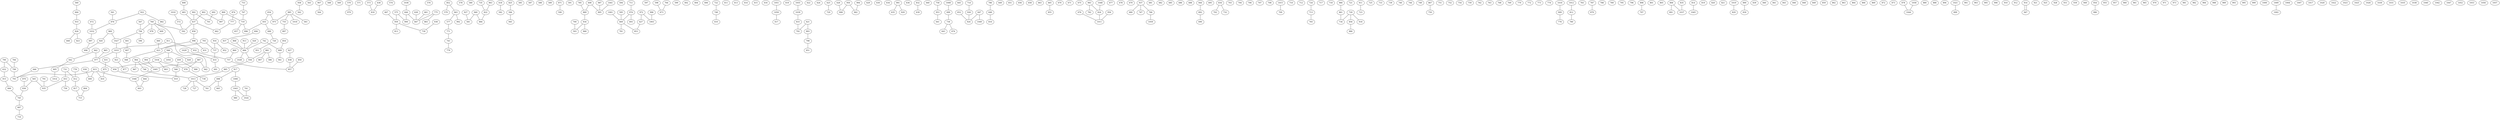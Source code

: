 graph {
    560 [weight=0,]
    561 []
    562 []
    563 []
    564 []
    565 []
    566 []
    567 []
    568 []
    569 []
    570 []
    571 []
    572 []
    573 []
    574 []
    575 []
    576 []
    577 []
    578 []
    579 []
    580 []
    581 []
    582 []
    583 []
    584 []
    585 []
    586 []
    587 []
    588 []
    589 []
    590 []
    591 []
    592 []
    593 []
    594 []
    595 []
    596 []
    597 []
    598 []
    599 []
    600 []
    601 []
    602 []
    603 []
    604 []
    605 []
    606 []
    607 []
    608 []
    609 []
    610 []
    611 []
    612 []
    613 []
    614 []
    615 []
    616 []
    617 []
    618 []
    619 []
    620 []
    621 []
    622 []
    623 []
    624 []
    625 []
    626 []
    627 []
    628 []
    629 []
    630 []
    631 []
    632 []
    633 []
    634 []
    635 []
    636 []
    637 []
    638 []
    639 []
    640 []
    641 []
    642 []
    643 []
    644 []
    645 []
    646 []
    647 []
    648 []
    649 []
    650 []
    651 []
    652 []
    653 []
    654 []
    655 []
    656 []
    657 []
    658 []
    659 []
    660 []
    661 []
    662 []
    663 []
    664 [weight=25,]
    665 []
    666 []
    667 []
    668 [weight=95,]
    669 []
    670 []
    671 []
    672 []
    673 []
    674 []
    675 []
    676 []
    677 []
    678 []
    679 []
    680 []
    681 []
    682 []
    683 []
    684 []
    685 []
    686 []
    687 []
    688 []
    689 []
    690 []
    691 []
    692 []
    693 []
    694 []
    695 []
    696 []
    697 []
    698 []
    699 []
    700 []
    701 []
    702 []
    703 []
    704 []
    705 []
    706 []
    707 []
    708 []
    709 []
    710 []
    711 []
    712 []
    713 []
    714 []
    715 []
    716 []
    717 []
    718 []
    719 []
    720 []
    721 []
    722 []
    723 []
    724 []
    725 []
    726 []
    727 []
    728 []
    729 []
    730 []
    731 []
    732 []
    733 []
    734 []
    735 []
    736 []
    737 []
    738 []
    739 []
    740 []
    741 []
    742 []
    743 []
    744 []
    745 []
    746 []
    747 []
    748 []
    749 []
    750 []
    751 []
    752 []
    753 []
    754 []
    755 []
    756 []
    757 []
    758 []
    759 []
    760 []
    761 []
    762 []
    763 []
    764 []
    765 []
    766 []
    767 []
    768 []
    769 []
    770 []
    771 []
    772 []
    773 []
    774 []
    775 []
    776 []
    777 []
    778 []
    779 []
    780 []
    781 []
    782 []
    783 []
    784 []
    785 []
    786 []
    787 []
    788 []
    789 []
    790 []
    791 []
    792 []
    793 []
    794 []
    795 []
    796 []
    797 []
    798 []
    799 []
    800 []
    801 []
    802 []
    803 []
    804 []
    805 []
    806 []
    807 []
    808 []
    809 []
    810 []
    811 []
    812 []
    813 []
    814 []
    815 []
    816 []
    817 []
    818 []
    819 []
    820 []
    821 []
    822 []
    823 [weight=97,]
    824 []
    825 []
    826 [weight=66,]
    827 []
    828 []
    829 []
    830 []
    831 []
    832 []
    833 []
    834 []
    835 []
    836 []
    837 []
    838 []
    839 []
    840 []
    841 []
    842 []
    843 []
    844 []
    845 []
    846 []
    847 []
    848 []
    849 []
    850 []
    851 []
    852 []
    853 []
    854 []
    855 []
    856 []
    857 []
    858 []
    859 []
    860 []
    861 []
    862 []
    863 []
    864 []
    865 []
    866 []
    867 []
    868 []
    869 []
    870 []
    871 []
    872 []
    873 []
    874 []
    875 []
    876 []
    877 []
    878 []
    879 []
    880 []
    881 []
    882 []
    883 []
    884 []
    885 []
    886 []
    887 []
    888 []
    889 []
    890 []
    891 []
    892 []
    893 []
    894 []
    895 []
    896 []
    897 []
    898 []
    899 []
    900 []
    901 []
    902 []
    903 []
    904 []
    905 []
    906 []
    907 []
    908 []
    909 []
    910 []
    911 []
    912 []
    913 []
    914 []
    915 []
    916 []
    917 []
    918 []
    919 []
    920 []
    921 []
    922 []
    923 []
    924 []
    925 []
    926 []
    927 []
    928 []
    929 []
    930 []
    931 []
    932 []
    933 [weight=60,]
    934 []
    935 []
    936 []
    937 []
    938 []
    939 []
    940 []
    941 []
    942 []
    943 []
    944 []
    945 []
    946 []
    947 []
    948 []
    949 []
    950 []
    951 []
    952 []
    953 []
    954 []
    955 []
    956 []
    957 []
    958 []
    959 []
    960 []
    961 []
    962 []
    963 []
    964 []
    965 []
    966 []
    967 []
    968 []
    969 []
    970 []
    971 []
    972 []
    973 []
    974 []
    975 []
    976 []
    977 []
    978 []
    979 []
    980 []
    981 []
    982 []
    983 []
    984 []
    985 []
    986 []
    987 []
    988 []
    989 []
    990 []
    991 []
    992 []
    993 []
    994 []
    995 []
    996 []
    997 []
    998 []
    999 []
    1000 []
    1001 []
    1002 []
    1003 []
    1004 []
    1005 []
    1006 []
    1007 []
    1008 []
    1009 []
    1010 []
    1011 []
    1012 []
    1013 []
    1014 []
    1015 []
    1016 []
    1017 []
    1018 []
    1019 []
    1020 []
    1021 []
    1022 []
    1023 []
    1024 []
    1025 []
    1026 []
    1027 []
    1028 []
    1029 []
    1030 []
    1031 []
    1032 []
    1033 []
    1034 []
    1035 []
    1036 []
    1037 []
    1038 []
    1039 []
    1040 []
    1041 []
    1042 []
    1043 []
    1044 []
    1045 []
    1046 []
    1047 []
    1048 []
    1049 []
    1050 []
    1051 []
    1052 []
    1053 []
    1054 []
    1055 []
    1056 []
    1057 []
    1058 []
    1059 []
    676 -- 1011
    806 -- 1037
    836 -- 745
    889 -- 934
    736 -- 674
    991 -- 635
    665 -- 855
    647 -- 1049
    887 -- 1005
    648 -- 816
    777 -- 662
    735 -- 822
    722 -- 748
    881 -- 807
    815 -- 793
    1055 -- 1039
    850 -- 857
    726 -- 951
    972 -- 1003
    950 -- 962
    720 -- 918
    743 -- 779
    1019 -- 829
    959 -- 730
    705 -- 623
    644 -- 847
    969 -- 920
    632 -- 915
    937 -- 766
    575 -- 900
    760 -- 592
    692 -- 701
    638 -- 818
    1013 -- 728
    914 -- 947
    654 -- 975
    953 -- 641
    799 -- 793
    566 -- 919
    868 -- 684
    758 -- 953
    983 -- 782
    825 -- 584
    833 -- 792
    764 -- 673
    890 -- 830
    1036 -- 644
    867 -- 750
    940 -- 581
    1010 -- 572
    974 -- 669
    713 -- 765
    766 -- 1059
    637 -- 592
    753 -- 767
    937 -- 680
    1012 -- 812
    669 -- 781
    637 -- 662
    940 -- 884
    598 -- 673
    736 -- 643
    1033 -- 923
    748 -- 610
    565 -- 935
    785 -- 889
    920 -- 696
    898 -- 797
    893 -- 798
    607 -- 948
    856 -- 886
    1058 -- 1044
    1034 -- 803
    1051 -- 1050
    745 -- 687
    956 -- 1011
    775 -- 847
    637 -- 858
    966 -- 861
    608 -- 895
    1027 -- 1033
    914 -- 947
    874 -- 777
    817 -- 715
    1048 -- 824
    627 -- 853
    787 -- 879
    878 -- 1044
    618 -- 582
    826 -- 823
    926 -- 924
    943 -- 577
    650 -- 919
    667 -- 959
    1046 -- 603
    800 -- 997
    595 -- 669
    958 -- 562
    932 -- 757
    811 -- 1033
    985 -- 975
    811 -- 932
    755 -- 897
    1013 -- 761
    760 -- 609
    669 -- 853
    858 -- 998
    620 -- 684
    902 -- 701
    802 -- 997
    937 -- 747
    842 -- 642
    699 -- 736
    812 -- 780
    865 -- 977
    601 -- 607
    786 -- 648
    974 -- 693
    927 -- 581
    831 -- 875
    767 -- 719
    698 -- 761
    950 -- 908
    985 -- 583
    842 -- 977
    824 -- 1011
    998 -- 623
    1013 -- 727
    1015 -- 709
    822 -- 884
    1032 -- 697
    809 -- 941
    998 -- 631
    1050 -- 617
    976 -- 738
    944 -- 892
    567 -- 794
    954 -- 986
    904 -- 1005
    838 -- 857
    642 -- 605
    644 -- 900
    794 -- 596
    623 -- 948
    1034 -- 976
    930 -- 600
    654 -- 655
    917 -- 698
    628 -- 847
    936 -- 885
    902 -- 637
    923 -- 877
    737 -- 633
    666 -- 745
    815 -- 600
    1033 -- 977
    943 -- 992
    689 -- 726
    684 -- 1028
    977 -- 646
    724 -- 713
    977 -- 650
    934 -- 968
    834 -- 732
    760 -- 978
    653 -- 935
    655 -- 689
    719 -- 657
    946 -- 904
    876 -- 1032
    835 -- 1037
    985 -- 1018
    916 -- 952
    655 -- 896
    802 -- 637
    659 -- 566
    572 -- 592
    964 -- 1005
    885 -- 1013
    861 -- 734
    694 -- 837
    570 -- 979
    832 -- 639
    964 -- 746
    646 -- 793
    991 -- 929
    1043 -- 1024
    577 -- 771
    1009 -- 1002
    881 -- 586
    698 -- 845
    652 -- 924
    791 -- 935
    720 -- 734
    697 -- 696
    711 -- 974
    1005 -- 1046
    808 -- 683
    969 -- 1027
    731 -- 612
    917 -- 1006
    837 -- 684
    653 -- 756
    852 -- 579
    871 -- 590
    946 -- 828
    815 -- 1046
    625 -- 729
    875 -- 810
    672 -- 1032
    913 -- 684
    826 -- 668
    852 -- 943
    983 -- 824
    720 -- 856
    994 -- 962
    907 -- 564
    700 -- 593
    827 -- 838
    659 -- 990
    985 -- 755
    804 -- 715
    916 -- 737
    664 -- 933
    626 -- 908
    608 -- 889
    687 -- 716
    1001 -- 669
    1016 -- 909
    661 -- 847
    584 -- 945
    573 -- 818
    834 -- 702
    575 -- 959
    815 -- 810
    741 -- 1024
    922 -- 876
    742 -- 684
    1029 -- 633
    870 -- 836
    621 -- 893
    647 -- 924
    854 -- 809
    621 -- 792
    922 -- 882
    964 -- 967
    844 -- 603
    760 -- 942
    959 -- 813
    800 -- 719
    757 -- 857
    1021 -- 899
    605 -- 1014
    775 -- 883
    794 -- 1027
    911 -- 723
    684 -- 936
    560 -- 664
    714 -- 926
    633 -- 691
    1008 -- 699
    719 -- 896
    790 -- 632
    561 -- 876
    790 -- 799
    946 -- 1054
    771 -- 743
    778 -- 612
    909 -- 776
    881 -- 936
    887 -- 942
    612 -- 817
    746 -- 1013
    742 -- 809
    1034 -- 650
    892 -- 690
    933 -- 826
    565 -- 836
    760 -- 794
    683 -- 637
    938 -- 730
    798 -- 851
    934 -- 593
    996 -- 1003
    1043 -- 980
    660 -- 623
    1006 -- 1043
    784 -- 799
    972 -- 627
    705 -- 737
    887 -- 976
    963 -- 822
    731 -- 653
    814 -- 1045
    987 -- 895
    915 -- 666
    860 -- 757
    1039 -- 833
    806 -- 891
    1041 -- 895
}
